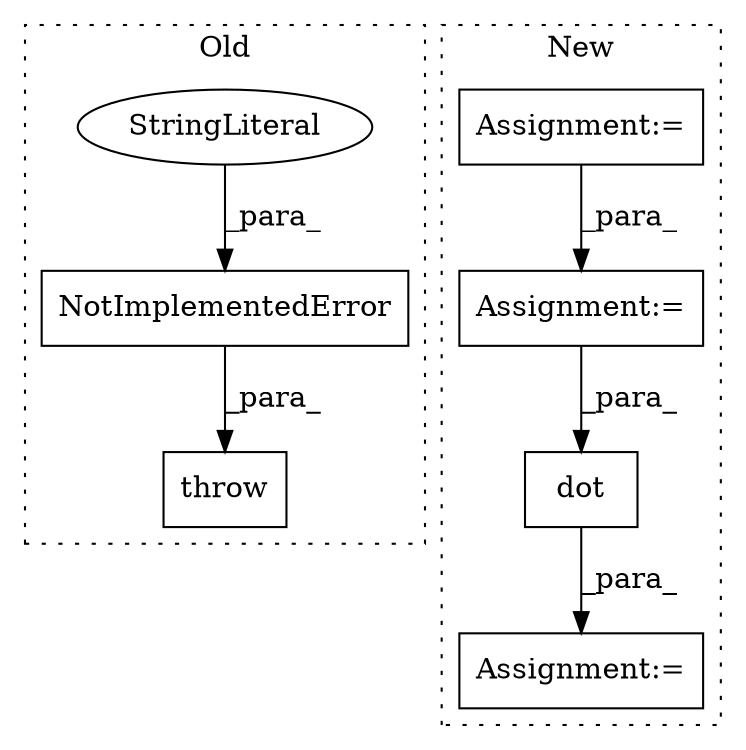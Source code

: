 digraph G {
subgraph cluster0 {
1 [label="NotImplementedError" a="32" s="1153,1216" l="20,1" shape="box"];
3 [label="StringLiteral" a="45" s="1173" l="43" shape="ellipse"];
4 [label="throw" a="53" s="1147" l="6" shape="box"];
label = "Old";
style="dotted";
}
subgraph cluster1 {
2 [label="dot" a="32" s="1795,1823" l="4,1" shape="box"];
5 [label="Assignment:=" a="7" s="1996" l="1" shape="box"];
6 [label="Assignment:=" a="7" s="1730" l="1" shape="box"];
7 [label="Assignment:=" a="7" s="1665" l="1" shape="box"];
label = "New";
style="dotted";
}
1 -> 4 [label="_para_"];
2 -> 5 [label="_para_"];
3 -> 1 [label="_para_"];
6 -> 2 [label="_para_"];
7 -> 6 [label="_para_"];
}